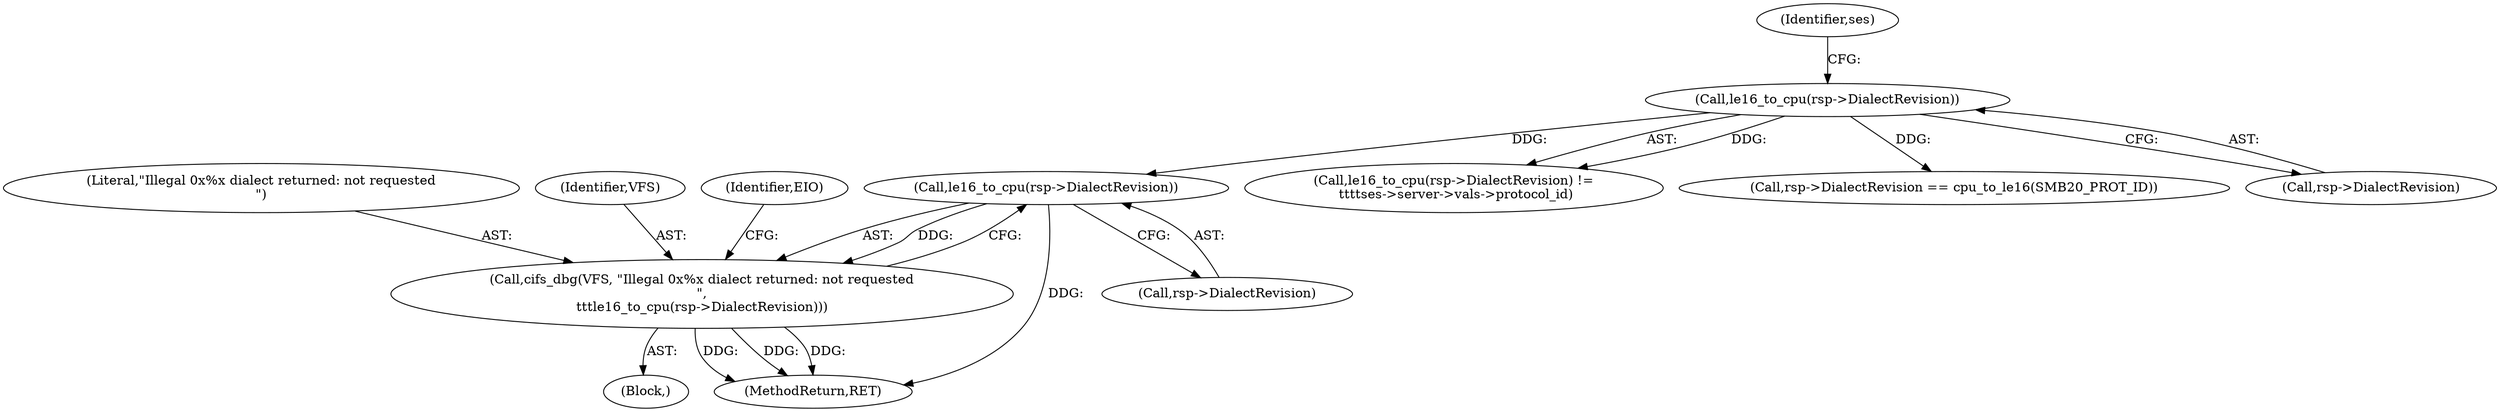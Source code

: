 digraph "0_linux_b57a55e2200ede754e4dc9cce4ba9402544b9365@pointer" {
"1000586" [label="(Call,le16_to_cpu(rsp->DialectRevision))"];
"1000571" [label="(Call,le16_to_cpu(rsp->DialectRevision))"];
"1000583" [label="(Call,cifs_dbg(VFS, \"Illegal 0x%x dialect returned: not requested\n\",\n\t\t\tle16_to_cpu(rsp->DialectRevision)))"];
"1000583" [label="(Call,cifs_dbg(VFS, \"Illegal 0x%x dialect returned: not requested\n\",\n\t\t\tle16_to_cpu(rsp->DialectRevision)))"];
"1000571" [label="(Call,le16_to_cpu(rsp->DialectRevision))"];
"1000570" [label="(Call,le16_to_cpu(rsp->DialectRevision) !=\n \t\t\t\tses->server->vals->protocol_id)"];
"1000582" [label="(Block,)"];
"1000600" [label="(Call,rsp->DialectRevision == cpu_to_le16(SMB20_PROT_ID))"];
"1000572" [label="(Call,rsp->DialectRevision)"];
"1000831" [label="(MethodReturn,RET)"];
"1000585" [label="(Literal,\"Illegal 0x%x dialect returned: not requested\n\")"];
"1000584" [label="(Identifier,VFS)"];
"1000592" [label="(Identifier,EIO)"];
"1000578" [label="(Identifier,ses)"];
"1000587" [label="(Call,rsp->DialectRevision)"];
"1000586" [label="(Call,le16_to_cpu(rsp->DialectRevision))"];
"1000586" -> "1000583"  [label="AST: "];
"1000586" -> "1000587"  [label="CFG: "];
"1000587" -> "1000586"  [label="AST: "];
"1000583" -> "1000586"  [label="CFG: "];
"1000586" -> "1000831"  [label="DDG: "];
"1000586" -> "1000583"  [label="DDG: "];
"1000571" -> "1000586"  [label="DDG: "];
"1000571" -> "1000570"  [label="AST: "];
"1000571" -> "1000572"  [label="CFG: "];
"1000572" -> "1000571"  [label="AST: "];
"1000578" -> "1000571"  [label="CFG: "];
"1000571" -> "1000570"  [label="DDG: "];
"1000571" -> "1000600"  [label="DDG: "];
"1000583" -> "1000582"  [label="AST: "];
"1000584" -> "1000583"  [label="AST: "];
"1000585" -> "1000583"  [label="AST: "];
"1000592" -> "1000583"  [label="CFG: "];
"1000583" -> "1000831"  [label="DDG: "];
"1000583" -> "1000831"  [label="DDG: "];
"1000583" -> "1000831"  [label="DDG: "];
}
